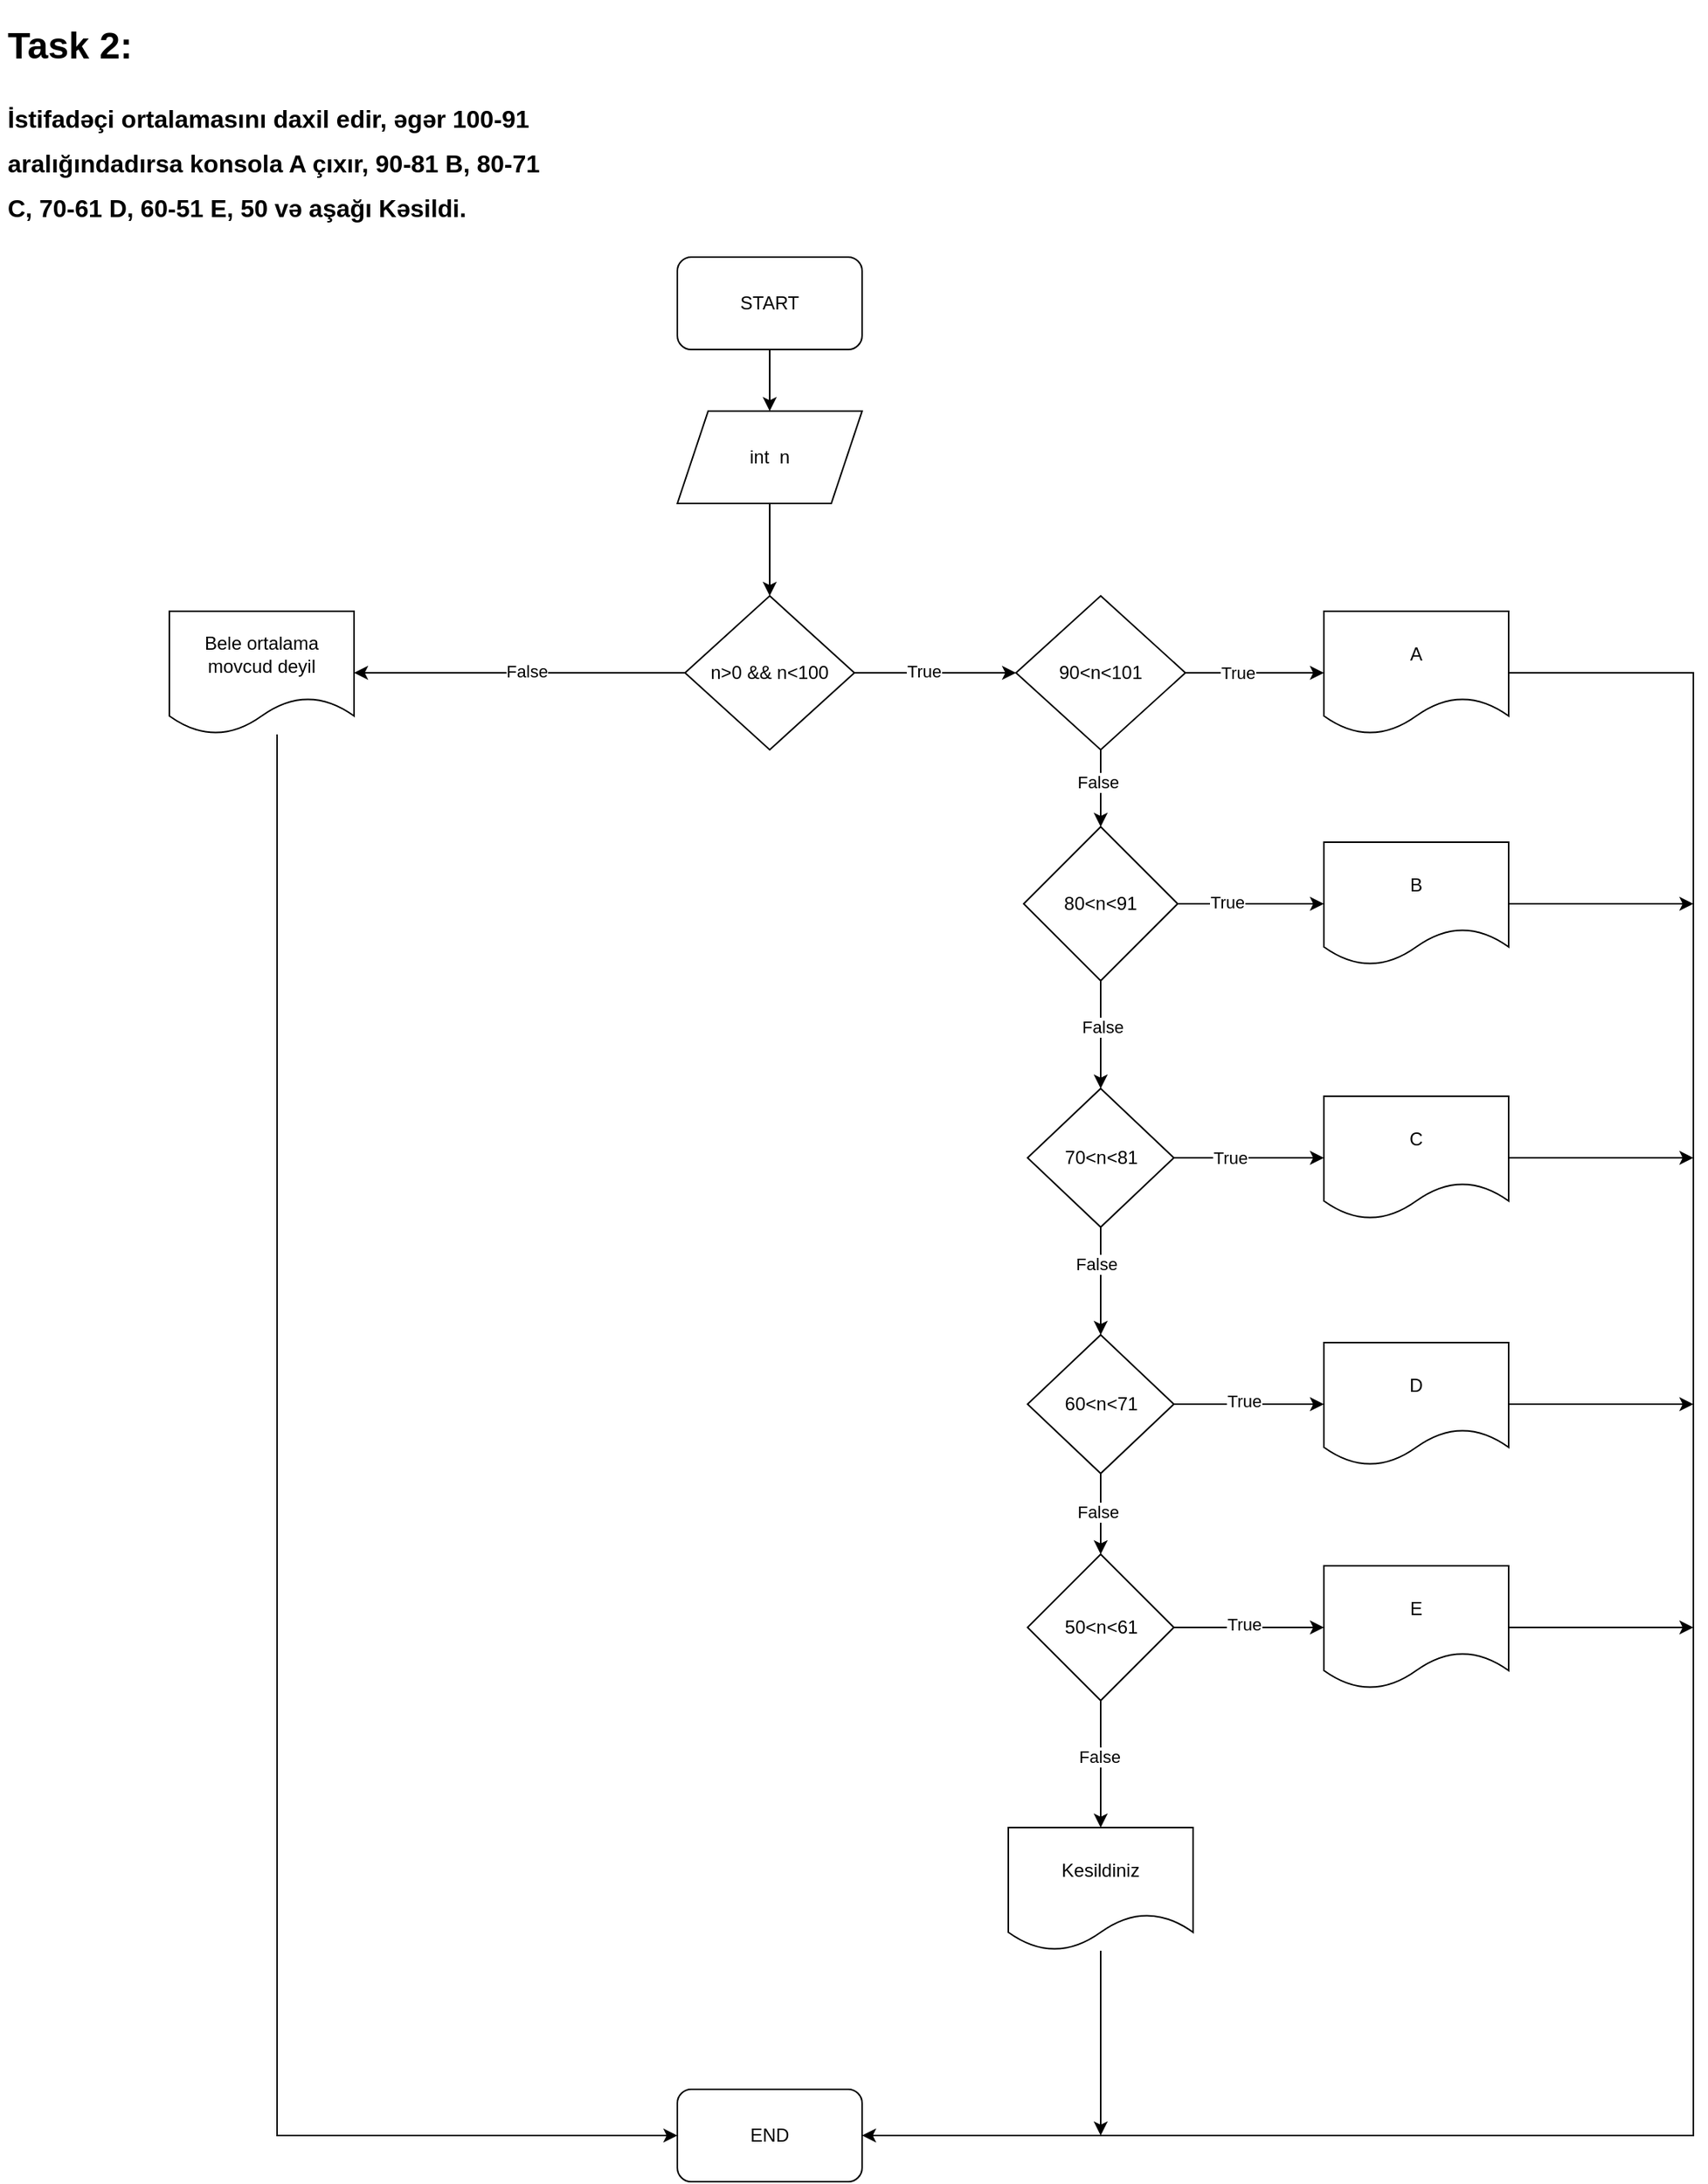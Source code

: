 <mxfile version="21.8.2" type="device">
  <diagram id="C5RBs43oDa-KdzZeNtuy" name="Page-1">
    <mxGraphModel dx="-746" dy="2793" grid="1" gridSize="10" guides="1" tooltips="1" connect="1" arrows="1" fold="1" page="1" pageScale="1" pageWidth="827" pageHeight="1169" math="0" shadow="0">
      <root>
        <mxCell id="WIyWlLk6GJQsqaUBKTNV-0" />
        <mxCell id="WIyWlLk6GJQsqaUBKTNV-1" parent="WIyWlLk6GJQsqaUBKTNV-0" />
        <mxCell id="SKLcAj64TFFNU_2I1ZBs-0" value="&lt;h1&gt;&lt;span style=&quot;background-color: initial;&quot;&gt;&lt;font style=&quot;font-size: 24px;&quot;&gt;Task 2:&lt;/font&gt;&lt;/span&gt;&lt;/h1&gt;&lt;h1&gt;&lt;font size=&quot;3&quot;&gt;İstifadəçi ortalamasını daxil edir, əgər 100-91 aralığındadırsa konsola A çıxır, 90-81 B, 80-71 C, 70-61 D, 60-51 E, 50 və aşağı Kəsildi.&lt;/font&gt;&lt;br&gt;&lt;/h1&gt;" style="text;html=1;strokeColor=none;fillColor=none;spacing=5;spacingTop=-20;whiteSpace=wrap;overflow=hidden;rounded=0;" parent="WIyWlLk6GJQsqaUBKTNV-1" vertex="1">
          <mxGeometry x="1860" y="-1840" width="360" height="143" as="geometry" />
        </mxCell>
        <mxCell id="SKLcAj64TFFNU_2I1ZBs-1" value="" style="edgeStyle=orthogonalEdgeStyle;rounded=0;orthogonalLoop=1;jettySize=auto;html=1;" parent="WIyWlLk6GJQsqaUBKTNV-1" source="SKLcAj64TFFNU_2I1ZBs-2" target="SKLcAj64TFFNU_2I1ZBs-4" edge="1">
          <mxGeometry relative="1" as="geometry" />
        </mxCell>
        <mxCell id="SKLcAj64TFFNU_2I1ZBs-2" value="START" style="rounded=1;whiteSpace=wrap;html=1;" parent="WIyWlLk6GJQsqaUBKTNV-1" vertex="1">
          <mxGeometry x="2300" y="-1683" width="120" height="60" as="geometry" />
        </mxCell>
        <mxCell id="SKLcAj64TFFNU_2I1ZBs-3" value="" style="edgeStyle=orthogonalEdgeStyle;rounded=0;orthogonalLoop=1;jettySize=auto;html=1;" parent="WIyWlLk6GJQsqaUBKTNV-1" source="SKLcAj64TFFNU_2I1ZBs-4" target="SKLcAj64TFFNU_2I1ZBs-9" edge="1">
          <mxGeometry relative="1" as="geometry" />
        </mxCell>
        <mxCell id="SKLcAj64TFFNU_2I1ZBs-4" value="int&amp;nbsp; n" style="shape=parallelogram;perimeter=parallelogramPerimeter;whiteSpace=wrap;html=1;fixedSize=1;" parent="WIyWlLk6GJQsqaUBKTNV-1" vertex="1">
          <mxGeometry x="2300" y="-1583" width="120" height="60" as="geometry" />
        </mxCell>
        <mxCell id="SKLcAj64TFFNU_2I1ZBs-5" style="edgeStyle=orthogonalEdgeStyle;rounded=0;orthogonalLoop=1;jettySize=auto;html=1;entryX=1;entryY=0.5;entryDx=0;entryDy=0;" parent="WIyWlLk6GJQsqaUBKTNV-1" source="SKLcAj64TFFNU_2I1ZBs-9" target="SKLcAj64TFFNU_2I1ZBs-11" edge="1">
          <mxGeometry relative="1" as="geometry" />
        </mxCell>
        <mxCell id="SKLcAj64TFFNU_2I1ZBs-6" value="False" style="edgeLabel;html=1;align=center;verticalAlign=middle;resizable=0;points=[];" parent="SKLcAj64TFFNU_2I1ZBs-5" vertex="1" connectable="0">
          <mxGeometry x="-0.04" y="-1" relative="1" as="geometry">
            <mxPoint as="offset" />
          </mxGeometry>
        </mxCell>
        <mxCell id="SKLcAj64TFFNU_2I1ZBs-7" style="edgeStyle=orthogonalEdgeStyle;rounded=0;orthogonalLoop=1;jettySize=auto;html=1;entryX=0;entryY=0.5;entryDx=0;entryDy=0;" parent="WIyWlLk6GJQsqaUBKTNV-1" source="SKLcAj64TFFNU_2I1ZBs-9" target="SKLcAj64TFFNU_2I1ZBs-16" edge="1">
          <mxGeometry relative="1" as="geometry" />
        </mxCell>
        <mxCell id="SKLcAj64TFFNU_2I1ZBs-8" value="True" style="edgeLabel;html=1;align=center;verticalAlign=middle;resizable=0;points=[];" parent="SKLcAj64TFFNU_2I1ZBs-7" vertex="1" connectable="0">
          <mxGeometry x="-0.147" y="1" relative="1" as="geometry">
            <mxPoint as="offset" />
          </mxGeometry>
        </mxCell>
        <mxCell id="SKLcAj64TFFNU_2I1ZBs-9" value="n&amp;gt;0 &amp;amp;&amp;amp; n&amp;lt;100" style="rhombus;whiteSpace=wrap;html=1;" parent="WIyWlLk6GJQsqaUBKTNV-1" vertex="1">
          <mxGeometry x="2305" y="-1463" width="110" height="100" as="geometry" />
        </mxCell>
        <mxCell id="SKLcAj64TFFNU_2I1ZBs-10" style="edgeStyle=orthogonalEdgeStyle;rounded=0;orthogonalLoop=1;jettySize=auto;html=1;entryX=0;entryY=0.5;entryDx=0;entryDy=0;" parent="WIyWlLk6GJQsqaUBKTNV-1" source="SKLcAj64TFFNU_2I1ZBs-11" target="SKLcAj64TFFNU_2I1ZBs-49" edge="1">
          <mxGeometry relative="1" as="geometry">
            <Array as="points">
              <mxPoint x="2040" y="-463" />
            </Array>
          </mxGeometry>
        </mxCell>
        <mxCell id="SKLcAj64TFFNU_2I1ZBs-11" value="Bele ortalama movcud deyil" style="shape=document;whiteSpace=wrap;html=1;boundedLbl=1;" parent="WIyWlLk6GJQsqaUBKTNV-1" vertex="1">
          <mxGeometry x="1970" y="-1453" width="120" height="80" as="geometry" />
        </mxCell>
        <mxCell id="SKLcAj64TFFNU_2I1ZBs-12" value="" style="edgeStyle=orthogonalEdgeStyle;rounded=0;orthogonalLoop=1;jettySize=auto;html=1;" parent="WIyWlLk6GJQsqaUBKTNV-1" source="SKLcAj64TFFNU_2I1ZBs-16" target="SKLcAj64TFFNU_2I1ZBs-18" edge="1">
          <mxGeometry relative="1" as="geometry" />
        </mxCell>
        <mxCell id="SKLcAj64TFFNU_2I1ZBs-13" value="True" style="edgeLabel;html=1;align=center;verticalAlign=middle;resizable=0;points=[];" parent="SKLcAj64TFFNU_2I1ZBs-12" vertex="1" connectable="0">
          <mxGeometry x="-0.249" relative="1" as="geometry">
            <mxPoint as="offset" />
          </mxGeometry>
        </mxCell>
        <mxCell id="SKLcAj64TFFNU_2I1ZBs-14" value="" style="edgeStyle=orthogonalEdgeStyle;rounded=0;orthogonalLoop=1;jettySize=auto;html=1;" parent="WIyWlLk6GJQsqaUBKTNV-1" source="SKLcAj64TFFNU_2I1ZBs-16" target="SKLcAj64TFFNU_2I1ZBs-23" edge="1">
          <mxGeometry relative="1" as="geometry" />
        </mxCell>
        <mxCell id="SKLcAj64TFFNU_2I1ZBs-15" value="False" style="edgeLabel;html=1;align=center;verticalAlign=middle;resizable=0;points=[];" parent="SKLcAj64TFFNU_2I1ZBs-14" vertex="1" connectable="0">
          <mxGeometry x="-0.184" y="-2" relative="1" as="geometry">
            <mxPoint as="offset" />
          </mxGeometry>
        </mxCell>
        <mxCell id="SKLcAj64TFFNU_2I1ZBs-16" value="90&amp;lt;n&amp;lt;101" style="rhombus;whiteSpace=wrap;html=1;" parent="WIyWlLk6GJQsqaUBKTNV-1" vertex="1">
          <mxGeometry x="2520" y="-1463" width="110" height="100" as="geometry" />
        </mxCell>
        <mxCell id="SKLcAj64TFFNU_2I1ZBs-17" style="edgeStyle=orthogonalEdgeStyle;rounded=0;orthogonalLoop=1;jettySize=auto;html=1;entryX=1;entryY=0.5;entryDx=0;entryDy=0;" parent="WIyWlLk6GJQsqaUBKTNV-1" source="SKLcAj64TFFNU_2I1ZBs-18" target="SKLcAj64TFFNU_2I1ZBs-49" edge="1">
          <mxGeometry relative="1" as="geometry">
            <Array as="points">
              <mxPoint x="2960" y="-1413" />
              <mxPoint x="2960" y="-463" />
            </Array>
          </mxGeometry>
        </mxCell>
        <mxCell id="SKLcAj64TFFNU_2I1ZBs-18" value="A" style="shape=document;whiteSpace=wrap;html=1;boundedLbl=1;" parent="WIyWlLk6GJQsqaUBKTNV-1" vertex="1">
          <mxGeometry x="2720" y="-1453" width="120" height="80" as="geometry" />
        </mxCell>
        <mxCell id="SKLcAj64TFFNU_2I1ZBs-19" style="edgeStyle=orthogonalEdgeStyle;rounded=0;orthogonalLoop=1;jettySize=auto;html=1;entryX=0;entryY=0.5;entryDx=0;entryDy=0;" parent="WIyWlLk6GJQsqaUBKTNV-1" source="SKLcAj64TFFNU_2I1ZBs-23" target="SKLcAj64TFFNU_2I1ZBs-25" edge="1">
          <mxGeometry relative="1" as="geometry" />
        </mxCell>
        <mxCell id="SKLcAj64TFFNU_2I1ZBs-20" value="True" style="edgeLabel;html=1;align=center;verticalAlign=middle;resizable=0;points=[];" parent="SKLcAj64TFFNU_2I1ZBs-19" vertex="1" connectable="0">
          <mxGeometry x="-0.331" y="1" relative="1" as="geometry">
            <mxPoint as="offset" />
          </mxGeometry>
        </mxCell>
        <mxCell id="SKLcAj64TFFNU_2I1ZBs-21" value="" style="edgeStyle=orthogonalEdgeStyle;rounded=0;orthogonalLoop=1;jettySize=auto;html=1;" parent="WIyWlLk6GJQsqaUBKTNV-1" source="SKLcAj64TFFNU_2I1ZBs-23" target="SKLcAj64TFFNU_2I1ZBs-30" edge="1">
          <mxGeometry relative="1" as="geometry" />
        </mxCell>
        <mxCell id="SKLcAj64TFFNU_2I1ZBs-22" value="False" style="edgeLabel;html=1;align=center;verticalAlign=middle;resizable=0;points=[];" parent="SKLcAj64TFFNU_2I1ZBs-21" vertex="1" connectable="0">
          <mxGeometry x="-0.16" y="1" relative="1" as="geometry">
            <mxPoint as="offset" />
          </mxGeometry>
        </mxCell>
        <mxCell id="SKLcAj64TFFNU_2I1ZBs-23" value="80&amp;lt;n&amp;lt;91" style="rhombus;whiteSpace=wrap;html=1;" parent="WIyWlLk6GJQsqaUBKTNV-1" vertex="1">
          <mxGeometry x="2525" y="-1313" width="100" height="100" as="geometry" />
        </mxCell>
        <mxCell id="SKLcAj64TFFNU_2I1ZBs-24" style="edgeStyle=orthogonalEdgeStyle;rounded=0;orthogonalLoop=1;jettySize=auto;html=1;" parent="WIyWlLk6GJQsqaUBKTNV-1" source="SKLcAj64TFFNU_2I1ZBs-25" edge="1">
          <mxGeometry relative="1" as="geometry">
            <mxPoint x="2960" y="-1263" as="targetPoint" />
          </mxGeometry>
        </mxCell>
        <mxCell id="SKLcAj64TFFNU_2I1ZBs-25" value="B" style="shape=document;whiteSpace=wrap;html=1;boundedLbl=1;" parent="WIyWlLk6GJQsqaUBKTNV-1" vertex="1">
          <mxGeometry x="2720" y="-1303" width="120" height="80" as="geometry" />
        </mxCell>
        <mxCell id="SKLcAj64TFFNU_2I1ZBs-26" value="" style="edgeStyle=orthogonalEdgeStyle;rounded=0;orthogonalLoop=1;jettySize=auto;html=1;" parent="WIyWlLk6GJQsqaUBKTNV-1" source="SKLcAj64TFFNU_2I1ZBs-30" target="SKLcAj64TFFNU_2I1ZBs-32" edge="1">
          <mxGeometry relative="1" as="geometry" />
        </mxCell>
        <mxCell id="SKLcAj64TFFNU_2I1ZBs-27" value="True" style="edgeLabel;html=1;align=center;verticalAlign=middle;resizable=0;points=[];" parent="SKLcAj64TFFNU_2I1ZBs-26" vertex="1" connectable="0">
          <mxGeometry x="-0.255" relative="1" as="geometry">
            <mxPoint as="offset" />
          </mxGeometry>
        </mxCell>
        <mxCell id="SKLcAj64TFFNU_2I1ZBs-28" value="" style="edgeStyle=orthogonalEdgeStyle;rounded=0;orthogonalLoop=1;jettySize=auto;html=1;" parent="WIyWlLk6GJQsqaUBKTNV-1" source="SKLcAj64TFFNU_2I1ZBs-30" target="SKLcAj64TFFNU_2I1ZBs-37" edge="1">
          <mxGeometry relative="1" as="geometry" />
        </mxCell>
        <mxCell id="SKLcAj64TFFNU_2I1ZBs-29" value="False" style="edgeLabel;html=1;align=center;verticalAlign=middle;resizable=0;points=[];" parent="SKLcAj64TFFNU_2I1ZBs-28" vertex="1" connectable="0">
          <mxGeometry x="-0.331" y="-3" relative="1" as="geometry">
            <mxPoint as="offset" />
          </mxGeometry>
        </mxCell>
        <mxCell id="SKLcAj64TFFNU_2I1ZBs-30" value="70&amp;lt;n&amp;lt;81" style="rhombus;whiteSpace=wrap;html=1;" parent="WIyWlLk6GJQsqaUBKTNV-1" vertex="1">
          <mxGeometry x="2527.5" y="-1143" width="95" height="90" as="geometry" />
        </mxCell>
        <mxCell id="SKLcAj64TFFNU_2I1ZBs-31" style="edgeStyle=orthogonalEdgeStyle;rounded=0;orthogonalLoop=1;jettySize=auto;html=1;" parent="WIyWlLk6GJQsqaUBKTNV-1" source="SKLcAj64TFFNU_2I1ZBs-32" edge="1">
          <mxGeometry relative="1" as="geometry">
            <mxPoint x="2960" y="-1098" as="targetPoint" />
          </mxGeometry>
        </mxCell>
        <mxCell id="SKLcAj64TFFNU_2I1ZBs-32" value="C" style="shape=document;whiteSpace=wrap;html=1;boundedLbl=1;" parent="WIyWlLk6GJQsqaUBKTNV-1" vertex="1">
          <mxGeometry x="2720" y="-1138" width="120" height="80" as="geometry" />
        </mxCell>
        <mxCell id="SKLcAj64TFFNU_2I1ZBs-33" value="" style="edgeStyle=orthogonalEdgeStyle;rounded=0;orthogonalLoop=1;jettySize=auto;html=1;" parent="WIyWlLk6GJQsqaUBKTNV-1" source="SKLcAj64TFFNU_2I1ZBs-37" target="SKLcAj64TFFNU_2I1ZBs-39" edge="1">
          <mxGeometry relative="1" as="geometry" />
        </mxCell>
        <mxCell id="SKLcAj64TFFNU_2I1ZBs-34" value="True" style="edgeLabel;html=1;align=center;verticalAlign=middle;resizable=0;points=[];" parent="SKLcAj64TFFNU_2I1ZBs-33" vertex="1" connectable="0">
          <mxGeometry x="-0.071" y="2" relative="1" as="geometry">
            <mxPoint as="offset" />
          </mxGeometry>
        </mxCell>
        <mxCell id="SKLcAj64TFFNU_2I1ZBs-35" value="" style="edgeStyle=orthogonalEdgeStyle;rounded=0;orthogonalLoop=1;jettySize=auto;html=1;" parent="WIyWlLk6GJQsqaUBKTNV-1" source="SKLcAj64TFFNU_2I1ZBs-37" target="SKLcAj64TFFNU_2I1ZBs-44" edge="1">
          <mxGeometry relative="1" as="geometry" />
        </mxCell>
        <mxCell id="SKLcAj64TFFNU_2I1ZBs-36" value="False" style="edgeLabel;html=1;align=center;verticalAlign=middle;resizable=0;points=[];" parent="SKLcAj64TFFNU_2I1ZBs-35" vertex="1" connectable="0">
          <mxGeometry x="-0.07" y="-2" relative="1" as="geometry">
            <mxPoint as="offset" />
          </mxGeometry>
        </mxCell>
        <mxCell id="SKLcAj64TFFNU_2I1ZBs-37" value="60&amp;lt;n&amp;lt;71" style="rhombus;whiteSpace=wrap;html=1;" parent="WIyWlLk6GJQsqaUBKTNV-1" vertex="1">
          <mxGeometry x="2527.5" y="-983" width="95" height="90" as="geometry" />
        </mxCell>
        <mxCell id="SKLcAj64TFFNU_2I1ZBs-38" style="edgeStyle=orthogonalEdgeStyle;rounded=0;orthogonalLoop=1;jettySize=auto;html=1;" parent="WIyWlLk6GJQsqaUBKTNV-1" source="SKLcAj64TFFNU_2I1ZBs-39" edge="1">
          <mxGeometry relative="1" as="geometry">
            <mxPoint x="2960" y="-938" as="targetPoint" />
          </mxGeometry>
        </mxCell>
        <mxCell id="SKLcAj64TFFNU_2I1ZBs-39" value="D" style="shape=document;whiteSpace=wrap;html=1;boundedLbl=1;" parent="WIyWlLk6GJQsqaUBKTNV-1" vertex="1">
          <mxGeometry x="2720" y="-978" width="120" height="80" as="geometry" />
        </mxCell>
        <mxCell id="SKLcAj64TFFNU_2I1ZBs-40" value="" style="edgeStyle=orthogonalEdgeStyle;rounded=0;orthogonalLoop=1;jettySize=auto;html=1;" parent="WIyWlLk6GJQsqaUBKTNV-1" source="SKLcAj64TFFNU_2I1ZBs-44" target="SKLcAj64TFFNU_2I1ZBs-46" edge="1">
          <mxGeometry relative="1" as="geometry" />
        </mxCell>
        <mxCell id="SKLcAj64TFFNU_2I1ZBs-41" value="True" style="edgeLabel;html=1;align=center;verticalAlign=middle;resizable=0;points=[];" parent="SKLcAj64TFFNU_2I1ZBs-40" vertex="1" connectable="0">
          <mxGeometry x="-0.071" y="2" relative="1" as="geometry">
            <mxPoint as="offset" />
          </mxGeometry>
        </mxCell>
        <mxCell id="SKLcAj64TFFNU_2I1ZBs-42" value="" style="edgeStyle=orthogonalEdgeStyle;rounded=0;orthogonalLoop=1;jettySize=auto;html=1;" parent="WIyWlLk6GJQsqaUBKTNV-1" source="SKLcAj64TFFNU_2I1ZBs-44" target="SKLcAj64TFFNU_2I1ZBs-48" edge="1">
          <mxGeometry relative="1" as="geometry" />
        </mxCell>
        <mxCell id="SKLcAj64TFFNU_2I1ZBs-43" value="False" style="edgeLabel;html=1;align=center;verticalAlign=middle;resizable=0;points=[];" parent="SKLcAj64TFFNU_2I1ZBs-42" vertex="1" connectable="0">
          <mxGeometry x="-0.13" y="-1" relative="1" as="geometry">
            <mxPoint as="offset" />
          </mxGeometry>
        </mxCell>
        <mxCell id="SKLcAj64TFFNU_2I1ZBs-44" value="50&amp;lt;n&amp;lt;61" style="rhombus;whiteSpace=wrap;html=1;" parent="WIyWlLk6GJQsqaUBKTNV-1" vertex="1">
          <mxGeometry x="2527.5" y="-840.5" width="95" height="95" as="geometry" />
        </mxCell>
        <mxCell id="SKLcAj64TFFNU_2I1ZBs-45" style="edgeStyle=orthogonalEdgeStyle;rounded=0;orthogonalLoop=1;jettySize=auto;html=1;" parent="WIyWlLk6GJQsqaUBKTNV-1" source="SKLcAj64TFFNU_2I1ZBs-46" edge="1">
          <mxGeometry relative="1" as="geometry">
            <mxPoint x="2960" y="-793" as="targetPoint" />
          </mxGeometry>
        </mxCell>
        <mxCell id="SKLcAj64TFFNU_2I1ZBs-46" value="E" style="shape=document;whiteSpace=wrap;html=1;boundedLbl=1;" parent="WIyWlLk6GJQsqaUBKTNV-1" vertex="1">
          <mxGeometry x="2720" y="-833" width="120" height="80" as="geometry" />
        </mxCell>
        <mxCell id="SKLcAj64TFFNU_2I1ZBs-47" style="edgeStyle=orthogonalEdgeStyle;rounded=0;orthogonalLoop=1;jettySize=auto;html=1;" parent="WIyWlLk6GJQsqaUBKTNV-1" source="SKLcAj64TFFNU_2I1ZBs-48" edge="1">
          <mxGeometry relative="1" as="geometry">
            <mxPoint x="2575" y="-463" as="targetPoint" />
          </mxGeometry>
        </mxCell>
        <mxCell id="SKLcAj64TFFNU_2I1ZBs-48" value="Kesildiniz" style="shape=document;whiteSpace=wrap;html=1;boundedLbl=1;" parent="WIyWlLk6GJQsqaUBKTNV-1" vertex="1">
          <mxGeometry x="2515" y="-663" width="120" height="80" as="geometry" />
        </mxCell>
        <mxCell id="SKLcAj64TFFNU_2I1ZBs-49" value="END" style="rounded=1;whiteSpace=wrap;html=1;" parent="WIyWlLk6GJQsqaUBKTNV-1" vertex="1">
          <mxGeometry x="2300" y="-493" width="120" height="60" as="geometry" />
        </mxCell>
      </root>
    </mxGraphModel>
  </diagram>
</mxfile>
